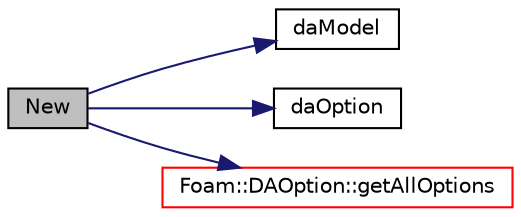digraph "New"
{
  bgcolor="transparent";
  edge [fontname="Helvetica",fontsize="10",labelfontname="Helvetica",labelfontsize="10"];
  node [fontname="Helvetica",fontsize="10",shape=record];
  rankdir="LR";
  Node8 [label="New",height=0.2,width=0.4,color="black", fillcolor="grey75", style="filled", fontcolor="black"];
  Node8 -> Node9 [color="midnightblue",fontsize="10",style="solid",fontname="Helvetica"];
  Node9 [label="daModel",height=0.2,width=0.4,color="black",URL="$pyColoringCompressible_2createAdjoint_8H.html#adc28e15eebd1fcd331c1edad4145dc49"];
  Node8 -> Node10 [color="midnightblue",fontsize="10",style="solid",fontname="Helvetica"];
  Node10 [label="daOption",height=0.2,width=0.4,color="black",URL="$pyColoringCompressible_2createAdjoint_8H.html#a75fa363c8e8a3229461183017dd17311"];
  Node8 -> Node11 [color="midnightblue",fontsize="10",style="solid",fontname="Helvetica"];
  Node11 [label="Foam::DAOption::getAllOptions",height=0.2,width=0.4,color="red",URL="$classFoam_1_1DAOption.html#aac22cd38f3d4adc69a4e35329c6abf92",tooltip="return a reference of allOptions_ dictionary "];
}

